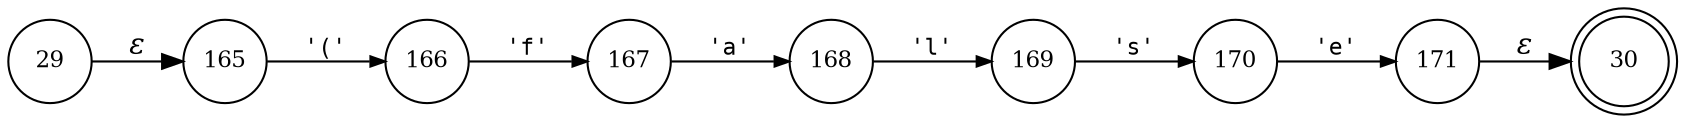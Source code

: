 digraph ATN {
rankdir=LR;
s30[fontsize=11, label="30", shape=doublecircle, fixedsize=true, width=.6];
s165[fontsize=11,label="165", shape=circle, fixedsize=true, width=.55, peripheries=1];
s166[fontsize=11,label="166", shape=circle, fixedsize=true, width=.55, peripheries=1];
s167[fontsize=11,label="167", shape=circle, fixedsize=true, width=.55, peripheries=1];
s168[fontsize=11,label="168", shape=circle, fixedsize=true, width=.55, peripheries=1];
s169[fontsize=11,label="169", shape=circle, fixedsize=true, width=.55, peripheries=1];
s170[fontsize=11,label="170", shape=circle, fixedsize=true, width=.55, peripheries=1];
s171[fontsize=11,label="171", shape=circle, fixedsize=true, width=.55, peripheries=1];
s29[fontsize=11,label="29", shape=circle, fixedsize=true, width=.55, peripheries=1];
s29 -> s165 [fontname="Times-Italic", label="&epsilon;"];
s165 -> s166 [fontsize=11, fontname="Courier", arrowsize=.7, label = "'('", arrowhead = normal];
s166 -> s167 [fontsize=11, fontname="Courier", arrowsize=.7, label = "'f'", arrowhead = normal];
s167 -> s168 [fontsize=11, fontname="Courier", arrowsize=.7, label = "'a'", arrowhead = normal];
s168 -> s169 [fontsize=11, fontname="Courier", arrowsize=.7, label = "'l'", arrowhead = normal];
s169 -> s170 [fontsize=11, fontname="Courier", arrowsize=.7, label = "'s'", arrowhead = normal];
s170 -> s171 [fontsize=11, fontname="Courier", arrowsize=.7, label = "'e'", arrowhead = normal];
s171 -> s30 [fontname="Times-Italic", label="&epsilon;"];
}
